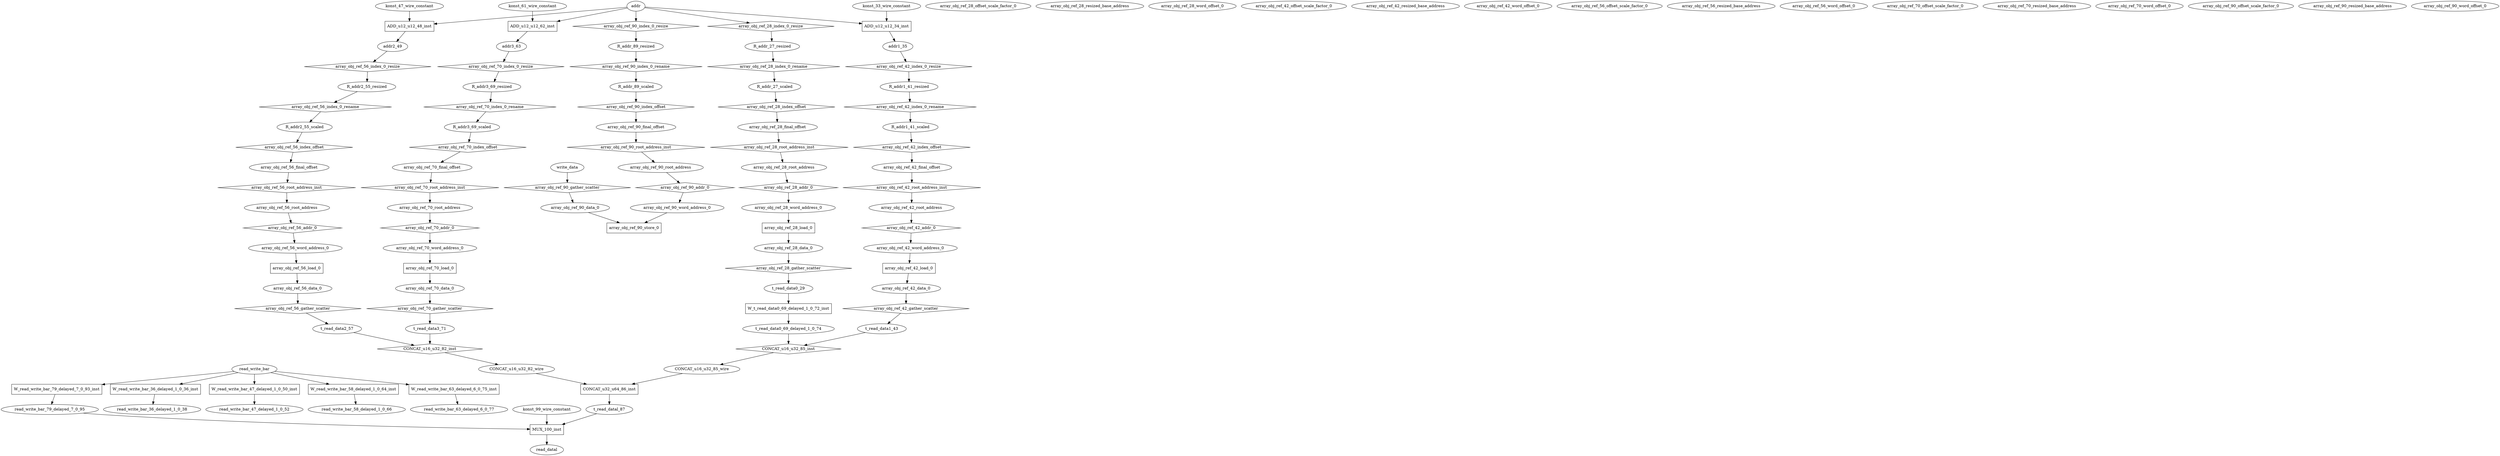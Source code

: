 digraph data_path {
  CONCAT_u16_u32_82_wire [shape=ellipse];
  CONCAT_u16_u32_85_wire [shape=ellipse];
  R_addr1_41_resized [shape=ellipse];
  R_addr1_41_scaled [shape=ellipse];
  R_addr2_55_resized [shape=ellipse];
  R_addr2_55_scaled [shape=ellipse];
  R_addr3_69_resized [shape=ellipse];
  R_addr3_69_scaled [shape=ellipse];
  R_addr_27_resized [shape=ellipse];
  R_addr_27_scaled [shape=ellipse];
  R_addr_89_resized [shape=ellipse];
  R_addr_89_scaled [shape=ellipse];
  addr1_35 [shape=ellipse];
  addr2_49 [shape=ellipse];
  addr3_63 [shape=ellipse];
  array_obj_ref_28_data_0 [shape=ellipse];
  array_obj_ref_28_final_offset [shape=ellipse];
  array_obj_ref_28_offset_scale_factor_0 [shape=ellipse];
  array_obj_ref_28_resized_base_address [shape=ellipse];
  array_obj_ref_28_root_address [shape=ellipse];
  array_obj_ref_28_word_address_0 [shape=ellipse];
  array_obj_ref_28_word_offset_0 [shape=ellipse];
  array_obj_ref_42_data_0 [shape=ellipse];
  array_obj_ref_42_final_offset [shape=ellipse];
  array_obj_ref_42_offset_scale_factor_0 [shape=ellipse];
  array_obj_ref_42_resized_base_address [shape=ellipse];
  array_obj_ref_42_root_address [shape=ellipse];
  array_obj_ref_42_word_address_0 [shape=ellipse];
  array_obj_ref_42_word_offset_0 [shape=ellipse];
  array_obj_ref_56_data_0 [shape=ellipse];
  array_obj_ref_56_final_offset [shape=ellipse];
  array_obj_ref_56_offset_scale_factor_0 [shape=ellipse];
  array_obj_ref_56_resized_base_address [shape=ellipse];
  array_obj_ref_56_root_address [shape=ellipse];
  array_obj_ref_56_word_address_0 [shape=ellipse];
  array_obj_ref_56_word_offset_0 [shape=ellipse];
  array_obj_ref_70_data_0 [shape=ellipse];
  array_obj_ref_70_final_offset [shape=ellipse];
  array_obj_ref_70_offset_scale_factor_0 [shape=ellipse];
  array_obj_ref_70_resized_base_address [shape=ellipse];
  array_obj_ref_70_root_address [shape=ellipse];
  array_obj_ref_70_word_address_0 [shape=ellipse];
  array_obj_ref_70_word_offset_0 [shape=ellipse];
  array_obj_ref_90_data_0 [shape=ellipse];
  array_obj_ref_90_final_offset [shape=ellipse];
  array_obj_ref_90_offset_scale_factor_0 [shape=ellipse];
  array_obj_ref_90_resized_base_address [shape=ellipse];
  array_obj_ref_90_root_address [shape=ellipse];
  array_obj_ref_90_word_address_0 [shape=ellipse];
  array_obj_ref_90_word_offset_0 [shape=ellipse];
  konst_33_wire_constant [shape=ellipse];
  konst_47_wire_constant [shape=ellipse];
  konst_61_wire_constant [shape=ellipse];
  konst_99_wire_constant [shape=ellipse];
  read_write_bar_36_delayed_1_0_38 [shape=ellipse];
  read_write_bar_47_delayed_1_0_52 [shape=ellipse];
  read_write_bar_58_delayed_1_0_66 [shape=ellipse];
  read_write_bar_63_delayed_6_0_77 [shape=ellipse];
  read_write_bar_79_delayed_7_0_95 [shape=ellipse];
  t_read_data0_29 [shape=ellipse];
  t_read_data0_69_delayed_1_0_74 [shape=ellipse];
  t_read_data1_43 [shape=ellipse];
  t_read_data2_57 [shape=ellipse];
  t_read_data3_71 [shape=ellipse];
  t_read_datal_87 [shape=ellipse];
  ADD_u12_u12_34_inst [shape=rectangle];
addr  -> ADD_u12_u12_34_inst;
konst_33_wire_constant  -> ADD_u12_u12_34_inst;
ADD_u12_u12_34_inst -> addr1_35;
  ADD_u12_u12_48_inst [shape=rectangle];
addr  -> ADD_u12_u12_48_inst;
konst_47_wire_constant  -> ADD_u12_u12_48_inst;
ADD_u12_u12_48_inst -> addr2_49;
  ADD_u12_u12_62_inst [shape=rectangle];
addr  -> ADD_u12_u12_62_inst;
konst_61_wire_constant  -> ADD_u12_u12_62_inst;
ADD_u12_u12_62_inst -> addr3_63;
  CONCAT_u16_u32_82_inst [shape=diamond];
t_read_data3_71  -> CONCAT_u16_u32_82_inst;
t_read_data2_57  -> CONCAT_u16_u32_82_inst;
CONCAT_u16_u32_82_inst -> CONCAT_u16_u32_82_wire;
  CONCAT_u16_u32_85_inst [shape=diamond];
t_read_data1_43  -> CONCAT_u16_u32_85_inst;
t_read_data0_69_delayed_1_0_74  -> CONCAT_u16_u32_85_inst;
CONCAT_u16_u32_85_inst -> CONCAT_u16_u32_85_wire;
  CONCAT_u32_u64_86_inst [shape=rectangle];
CONCAT_u16_u32_82_wire  -> CONCAT_u32_u64_86_inst;
CONCAT_u16_u32_85_wire  -> CONCAT_u32_u64_86_inst;
CONCAT_u32_u64_86_inst -> t_read_datal_87;
  MUX_100_inst [shape=rectangle];
read_write_bar_79_delayed_7_0_95  -> MUX_100_inst;
t_read_datal_87  -> MUX_100_inst;
konst_99_wire_constant  -> MUX_100_inst;
MUX_100_inst -> read_datal;
  W_read_write_bar_36_delayed_1_0_36_inst [shape=rectangle];
read_write_bar  -> W_read_write_bar_36_delayed_1_0_36_inst;
W_read_write_bar_36_delayed_1_0_36_inst -> read_write_bar_36_delayed_1_0_38;
  W_read_write_bar_47_delayed_1_0_50_inst [shape=rectangle];
read_write_bar  -> W_read_write_bar_47_delayed_1_0_50_inst;
W_read_write_bar_47_delayed_1_0_50_inst -> read_write_bar_47_delayed_1_0_52;
  W_read_write_bar_58_delayed_1_0_64_inst [shape=rectangle];
read_write_bar  -> W_read_write_bar_58_delayed_1_0_64_inst;
W_read_write_bar_58_delayed_1_0_64_inst -> read_write_bar_58_delayed_1_0_66;
  W_read_write_bar_63_delayed_6_0_75_inst [shape=rectangle];
read_write_bar  -> W_read_write_bar_63_delayed_6_0_75_inst;
W_read_write_bar_63_delayed_6_0_75_inst -> read_write_bar_63_delayed_6_0_77;
  W_read_write_bar_79_delayed_7_0_93_inst [shape=rectangle];
read_write_bar  -> W_read_write_bar_79_delayed_7_0_93_inst;
W_read_write_bar_79_delayed_7_0_93_inst -> read_write_bar_79_delayed_7_0_95;
  W_t_read_data0_69_delayed_1_0_72_inst [shape=rectangle];
t_read_data0_29  -> W_t_read_data0_69_delayed_1_0_72_inst;
W_t_read_data0_69_delayed_1_0_72_inst -> t_read_data0_69_delayed_1_0_74;
  array_obj_ref_28_addr_0 [shape=diamond];
array_obj_ref_28_root_address  -> array_obj_ref_28_addr_0;
array_obj_ref_28_addr_0 -> array_obj_ref_28_word_address_0;
  array_obj_ref_28_gather_scatter [shape=diamond];
array_obj_ref_28_data_0  -> array_obj_ref_28_gather_scatter;
array_obj_ref_28_gather_scatter -> t_read_data0_29;
  array_obj_ref_28_index_0_rename [shape=diamond];
R_addr_27_resized  -> array_obj_ref_28_index_0_rename;
array_obj_ref_28_index_0_rename -> R_addr_27_scaled;
  array_obj_ref_28_index_0_resize [shape=diamond];
addr  -> array_obj_ref_28_index_0_resize;
array_obj_ref_28_index_0_resize -> R_addr_27_resized;
  array_obj_ref_28_index_offset [shape=diamond];
R_addr_27_scaled  -> array_obj_ref_28_index_offset;
array_obj_ref_28_index_offset -> array_obj_ref_28_final_offset;
  array_obj_ref_28_load_0 [shape=rectangle];
array_obj_ref_28_word_address_0  -> array_obj_ref_28_load_0;
array_obj_ref_28_load_0 -> array_obj_ref_28_data_0;
  array_obj_ref_28_root_address_inst [shape=diamond];
array_obj_ref_28_final_offset  -> array_obj_ref_28_root_address_inst;
array_obj_ref_28_root_address_inst -> array_obj_ref_28_root_address;
  array_obj_ref_42_addr_0 [shape=diamond];
array_obj_ref_42_root_address  -> array_obj_ref_42_addr_0;
array_obj_ref_42_addr_0 -> array_obj_ref_42_word_address_0;
  array_obj_ref_42_gather_scatter [shape=diamond];
array_obj_ref_42_data_0  -> array_obj_ref_42_gather_scatter;
array_obj_ref_42_gather_scatter -> t_read_data1_43;
  array_obj_ref_42_index_0_rename [shape=diamond];
R_addr1_41_resized  -> array_obj_ref_42_index_0_rename;
array_obj_ref_42_index_0_rename -> R_addr1_41_scaled;
  array_obj_ref_42_index_0_resize [shape=diamond];
addr1_35  -> array_obj_ref_42_index_0_resize;
array_obj_ref_42_index_0_resize -> R_addr1_41_resized;
  array_obj_ref_42_index_offset [shape=diamond];
R_addr1_41_scaled  -> array_obj_ref_42_index_offset;
array_obj_ref_42_index_offset -> array_obj_ref_42_final_offset;
  array_obj_ref_42_load_0 [shape=rectangle];
array_obj_ref_42_word_address_0  -> array_obj_ref_42_load_0;
array_obj_ref_42_load_0 -> array_obj_ref_42_data_0;
  array_obj_ref_42_root_address_inst [shape=diamond];
array_obj_ref_42_final_offset  -> array_obj_ref_42_root_address_inst;
array_obj_ref_42_root_address_inst -> array_obj_ref_42_root_address;
  array_obj_ref_56_addr_0 [shape=diamond];
array_obj_ref_56_root_address  -> array_obj_ref_56_addr_0;
array_obj_ref_56_addr_0 -> array_obj_ref_56_word_address_0;
  array_obj_ref_56_gather_scatter [shape=diamond];
array_obj_ref_56_data_0  -> array_obj_ref_56_gather_scatter;
array_obj_ref_56_gather_scatter -> t_read_data2_57;
  array_obj_ref_56_index_0_rename [shape=diamond];
R_addr2_55_resized  -> array_obj_ref_56_index_0_rename;
array_obj_ref_56_index_0_rename -> R_addr2_55_scaled;
  array_obj_ref_56_index_0_resize [shape=diamond];
addr2_49  -> array_obj_ref_56_index_0_resize;
array_obj_ref_56_index_0_resize -> R_addr2_55_resized;
  array_obj_ref_56_index_offset [shape=diamond];
R_addr2_55_scaled  -> array_obj_ref_56_index_offset;
array_obj_ref_56_index_offset -> array_obj_ref_56_final_offset;
  array_obj_ref_56_load_0 [shape=rectangle];
array_obj_ref_56_word_address_0  -> array_obj_ref_56_load_0;
array_obj_ref_56_load_0 -> array_obj_ref_56_data_0;
  array_obj_ref_56_root_address_inst [shape=diamond];
array_obj_ref_56_final_offset  -> array_obj_ref_56_root_address_inst;
array_obj_ref_56_root_address_inst -> array_obj_ref_56_root_address;
  array_obj_ref_70_addr_0 [shape=diamond];
array_obj_ref_70_root_address  -> array_obj_ref_70_addr_0;
array_obj_ref_70_addr_0 -> array_obj_ref_70_word_address_0;
  array_obj_ref_70_gather_scatter [shape=diamond];
array_obj_ref_70_data_0  -> array_obj_ref_70_gather_scatter;
array_obj_ref_70_gather_scatter -> t_read_data3_71;
  array_obj_ref_70_index_0_rename [shape=diamond];
R_addr3_69_resized  -> array_obj_ref_70_index_0_rename;
array_obj_ref_70_index_0_rename -> R_addr3_69_scaled;
  array_obj_ref_70_index_0_resize [shape=diamond];
addr3_63  -> array_obj_ref_70_index_0_resize;
array_obj_ref_70_index_0_resize -> R_addr3_69_resized;
  array_obj_ref_70_index_offset [shape=diamond];
R_addr3_69_scaled  -> array_obj_ref_70_index_offset;
array_obj_ref_70_index_offset -> array_obj_ref_70_final_offset;
  array_obj_ref_70_load_0 [shape=rectangle];
array_obj_ref_70_word_address_0  -> array_obj_ref_70_load_0;
array_obj_ref_70_load_0 -> array_obj_ref_70_data_0;
  array_obj_ref_70_root_address_inst [shape=diamond];
array_obj_ref_70_final_offset  -> array_obj_ref_70_root_address_inst;
array_obj_ref_70_root_address_inst -> array_obj_ref_70_root_address;
  array_obj_ref_90_addr_0 [shape=diamond];
array_obj_ref_90_root_address  -> array_obj_ref_90_addr_0;
array_obj_ref_90_addr_0 -> array_obj_ref_90_word_address_0;
  array_obj_ref_90_gather_scatter [shape=diamond];
write_data  -> array_obj_ref_90_gather_scatter;
array_obj_ref_90_gather_scatter -> array_obj_ref_90_data_0;
  array_obj_ref_90_index_0_rename [shape=diamond];
R_addr_89_resized  -> array_obj_ref_90_index_0_rename;
array_obj_ref_90_index_0_rename -> R_addr_89_scaled;
  array_obj_ref_90_index_0_resize [shape=diamond];
addr  -> array_obj_ref_90_index_0_resize;
array_obj_ref_90_index_0_resize -> R_addr_89_resized;
  array_obj_ref_90_index_offset [shape=diamond];
R_addr_89_scaled  -> array_obj_ref_90_index_offset;
array_obj_ref_90_index_offset -> array_obj_ref_90_final_offset;
  array_obj_ref_90_root_address_inst [shape=diamond];
array_obj_ref_90_final_offset  -> array_obj_ref_90_root_address_inst;
array_obj_ref_90_root_address_inst -> array_obj_ref_90_root_address;
  array_obj_ref_90_store_0 [shape=rectangle];
array_obj_ref_90_word_address_0  -> array_obj_ref_90_store_0;
array_obj_ref_90_data_0  -> array_obj_ref_90_store_0;
}

